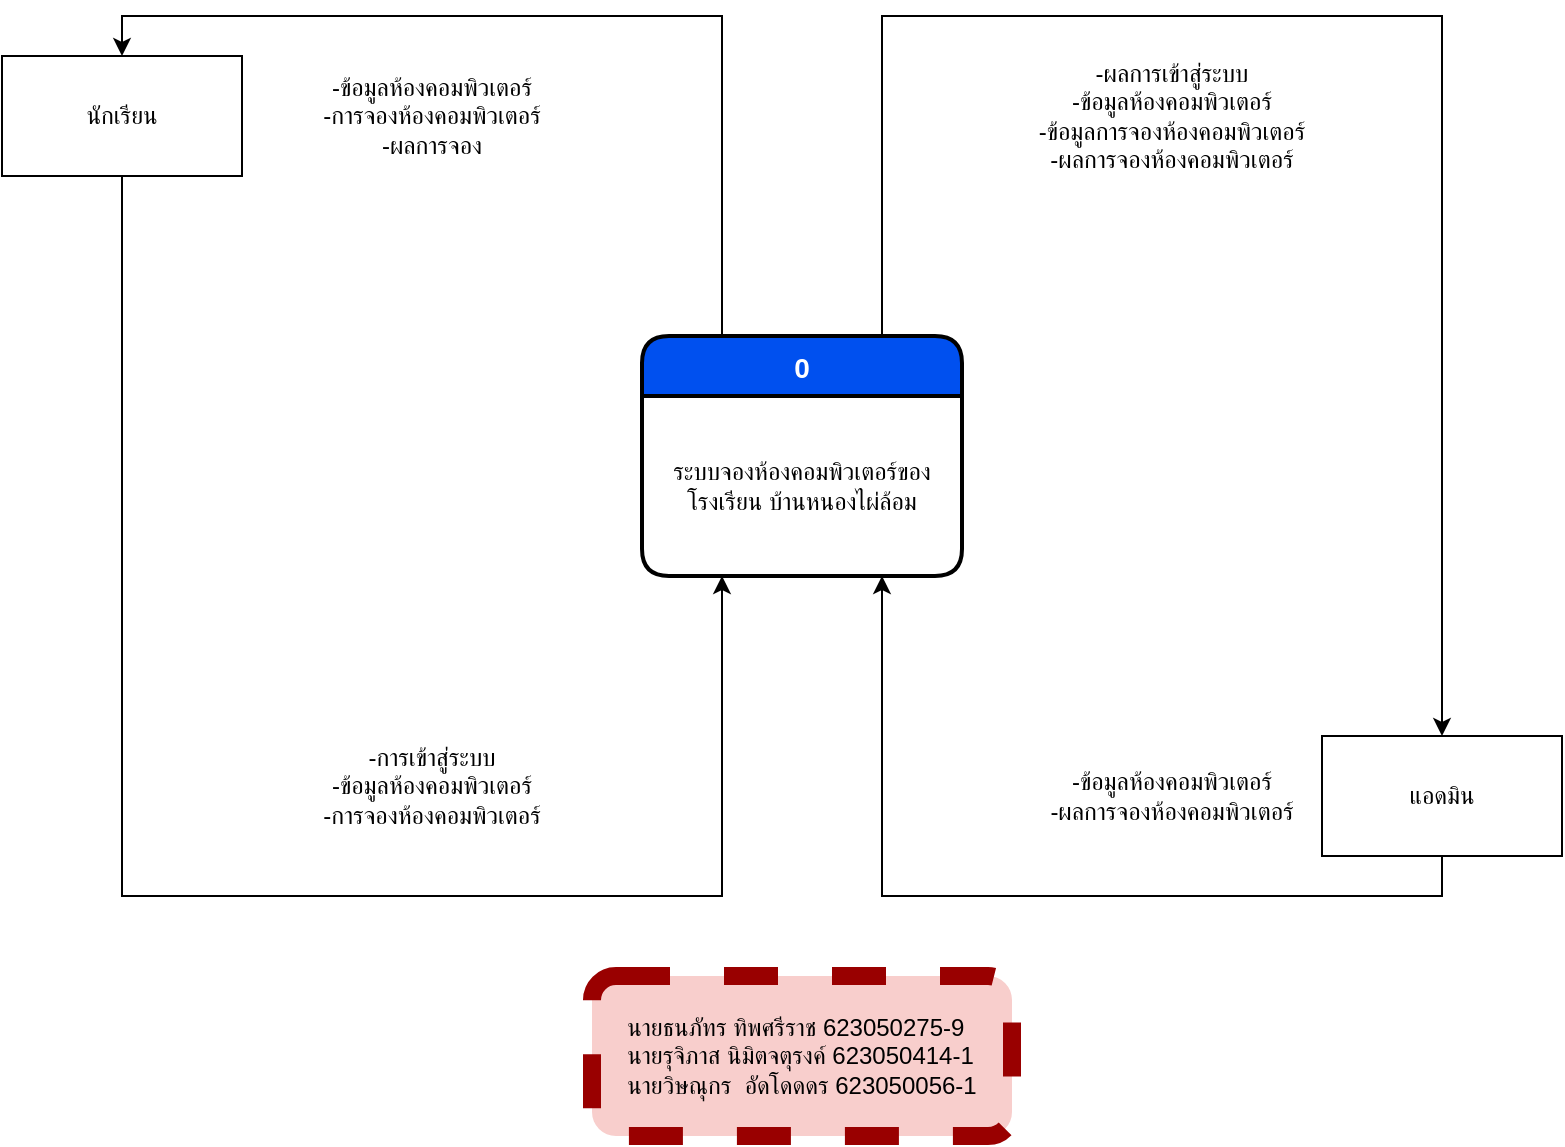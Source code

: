 <mxfile version="12.9.6" type="device"><diagram id="iem5ZMYApo6RWq-Ubt6q" name="Page-1"><mxGraphModel dx="865" dy="443" grid="1" gridSize="10" guides="1" tooltips="1" connect="1" arrows="1" fold="1" page="1" pageScale="1" pageWidth="850" pageHeight="1100" math="0" shadow="0"><root><mxCell id="0"/><mxCell id="1" parent="0"/><mxCell id="ZvstKRKOt2_HWLCdBjK6-15" style="edgeStyle=orthogonalEdgeStyle;rounded=0;orthogonalLoop=1;jettySize=auto;html=1;exitX=0.25;exitY=0;exitDx=0;exitDy=0;entryX=0.5;entryY=0;entryDx=0;entryDy=0;" edge="1" parent="1" source="ZvstKRKOt2_HWLCdBjK6-17" target="ZvstKRKOt2_HWLCdBjK6-20"><mxGeometry relative="1" as="geometry"/></mxCell><mxCell id="ZvstKRKOt2_HWLCdBjK6-16" style="edgeStyle=orthogonalEdgeStyle;rounded=0;orthogonalLoop=1;jettySize=auto;html=1;exitX=0.75;exitY=0;exitDx=0;exitDy=0;entryX=0.5;entryY=0;entryDx=0;entryDy=0;" edge="1" parent="1" source="ZvstKRKOt2_HWLCdBjK6-17" target="ZvstKRKOt2_HWLCdBjK6-22"><mxGeometry relative="1" as="geometry"><Array as="points"><mxPoint x="540" y="70"/><mxPoint x="820" y="70"/></Array></mxGeometry></mxCell><mxCell id="ZvstKRKOt2_HWLCdBjK6-19" style="edgeStyle=orthogonalEdgeStyle;rounded=0;orthogonalLoop=1;jettySize=auto;html=1;exitX=0.5;exitY=1;exitDx=0;exitDy=0;entryX=0.25;entryY=1;entryDx=0;entryDy=0;" edge="1" parent="1" source="ZvstKRKOt2_HWLCdBjK6-20"><mxGeometry relative="1" as="geometry"><Array as="points"><mxPoint x="160" y="510"/><mxPoint x="460" y="510"/></Array><mxPoint x="460" y="350" as="targetPoint"/></mxGeometry></mxCell><mxCell id="ZvstKRKOt2_HWLCdBjK6-20" value="นักเรียน" style="rounded=0;whiteSpace=wrap;html=1;strokeColor=#000000;fillColor=#ffffff;gradientColor=none;align=center;" vertex="1" parent="1"><mxGeometry x="100" y="90" width="120" height="60" as="geometry"/></mxCell><mxCell id="ZvstKRKOt2_HWLCdBjK6-21" style="edgeStyle=orthogonalEdgeStyle;rounded=0;orthogonalLoop=1;jettySize=auto;html=1;exitX=0.5;exitY=1;exitDx=0;exitDy=0;entryX=0.75;entryY=1;entryDx=0;entryDy=0;" edge="1" parent="1" source="ZvstKRKOt2_HWLCdBjK6-22"><mxGeometry relative="1" as="geometry"><Array as="points"><mxPoint x="820" y="510"/><mxPoint x="540" y="510"/></Array><mxPoint x="540" y="350" as="targetPoint"/></mxGeometry></mxCell><mxCell id="ZvstKRKOt2_HWLCdBjK6-22" value="แอดมิน" style="rounded=0;whiteSpace=wrap;html=1;strokeColor=#000000;fillColor=#ffffff;gradientColor=none;align=center;" vertex="1" parent="1"><mxGeometry x="760" y="430" width="120" height="60" as="geometry"/></mxCell><mxCell id="ZvstKRKOt2_HWLCdBjK6-24" value="-การเข้าสู่ระบบ&lt;br&gt;-ข้อมูลห้องคอมพิวเตอร์&lt;br&gt;-การจองห้องคอมพิวเตอร์" style="text;html=1;strokeColor=none;fillColor=none;align=center;verticalAlign=middle;whiteSpace=wrap;rounded=0;" vertex="1" parent="1"><mxGeometry x="190" y="410" width="250" height="90" as="geometry"/></mxCell><mxCell id="ZvstKRKOt2_HWLCdBjK6-25" value="-ข้อมูลห้องคอมพิวเตอร์&lt;br&gt;-การจองห้องคอมพิวเตอร์&lt;br&gt;-ผลการจอง" style="text;html=1;strokeColor=none;fillColor=none;align=center;verticalAlign=middle;whiteSpace=wrap;rounded=0;" vertex="1" parent="1"><mxGeometry x="190" y="75" width="250" height="90" as="geometry"/></mxCell><mxCell id="ZvstKRKOt2_HWLCdBjK6-26" value="-ข้อมูลห้องคอมพิวเตอร์&lt;br&gt;-ผลการจองห้องคอมพิวเตอร์" style="text;html=1;strokeColor=none;fillColor=none;align=center;verticalAlign=middle;whiteSpace=wrap;rounded=0;" vertex="1" parent="1"><mxGeometry x="560" y="415" width="250" height="90" as="geometry"/></mxCell><mxCell id="ZvstKRKOt2_HWLCdBjK6-27" value="-ผลการเข้าสู่ระบบ&lt;br&gt;-ข้อมูลห้องคอมพิวเตอร์&lt;br&gt;-ข้อมูลการจองห้องคอมพิวเตอร์&lt;br&gt;-ผลการจองห้องคอมพิวเตอร์" style="text;html=1;strokeColor=none;fillColor=none;align=center;verticalAlign=middle;whiteSpace=wrap;rounded=0;" vertex="1" parent="1"><mxGeometry x="560" y="75" width="250" height="90" as="geometry"/></mxCell><mxCell id="ZvstKRKOt2_HWLCdBjK6-28" value="&lt;div style=&quot;text-align: left&quot;&gt;&lt;span&gt;นายธนภัทร ทิพศรีราช 623050275-9&lt;/span&gt;&lt;/div&gt;&lt;div style=&quot;text-align: left&quot;&gt;&lt;span style=&quot;text-indent: 0.5in&quot;&gt;นายรุจิภาส นิมิตจตุรงค์ 623050414-1&lt;/span&gt;&lt;/div&gt;&lt;div style=&quot;text-align: left&quot;&gt;&lt;span style=&quot;text-indent: 0.5in&quot;&gt;นายวิษณุกร&lt;/span&gt;&lt;span style=&quot;text-indent: 0.5in&quot;&gt;&amp;nbsp; &lt;/span&gt;&lt;span style=&quot;text-indent: 0.5in&quot;&gt;อัดโดดดร&lt;/span&gt;&lt;span style=&quot;text-indent: 0.5in&quot;&gt;&amp;nbsp;&lt;/span&gt;&lt;span style=&quot;text-indent: 0.5in&quot;&gt;623050056-1&lt;/span&gt;&lt;/div&gt;" style="rounded=1;whiteSpace=wrap;html=1;strokeColor=#990000;fillColor=#f8cecc;align=center;dashed=1;strokeWidth=9;" vertex="1" parent="1"><mxGeometry x="395" y="550" width="210" height="80" as="geometry"/></mxCell><mxCell id="ZvstKRKOt2_HWLCdBjK6-17" value="0" style="swimlane;childLayout=stackLayout;horizontal=1;startSize=30;horizontalStack=0;rounded=1;fontSize=14;fontStyle=1;strokeWidth=2;resizeParent=0;resizeLast=1;shadow=0;dashed=0;align=center;fillColor=#0050ef;strokeColor=#000000;fontColor=#ffffff;verticalAlign=middle;" vertex="1" parent="1"><mxGeometry x="420" y="230" width="160" height="120" as="geometry"/></mxCell><mxCell id="ZvstKRKOt2_HWLCdBjK6-23" value="ระบบจองห้องคอมพิวเตอร์ของโรงเรียน บ้านหนองไผ่ล้อม" style="text;html=1;strokeColor=none;fillColor=none;align=center;verticalAlign=middle;whiteSpace=wrap;rounded=0;" vertex="1" parent="ZvstKRKOt2_HWLCdBjK6-17"><mxGeometry y="30" width="160" height="90" as="geometry"/></mxCell></root></mxGraphModel></diagram></mxfile>